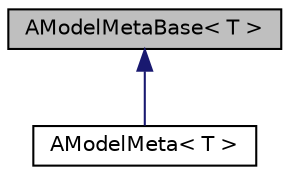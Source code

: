 digraph "AModelMetaBase&lt; T &gt;"
{
 // LATEX_PDF_SIZE
  edge [fontname="Helvetica",fontsize="10",labelfontname="Helvetica",labelfontsize="10"];
  node [fontname="Helvetica",fontsize="10",shape=record];
  Node1 [label="AModelMetaBase\< T \>",height=0.2,width=0.4,color="black", fillcolor="grey75", style="filled", fontcolor="black",tooltip=" "];
  Node1 -> Node2 [dir="back",color="midnightblue",fontsize="10",style="solid",fontname="Helvetica"];
  Node2 [label="AModelMeta\< T \>",height=0.2,width=0.4,color="black", fillcolor="white", style="filled",URL="$structAModelMeta.html",tooltip="Defines model metadata (list of fields, name of appropriate sql table, etc...)"];
}
